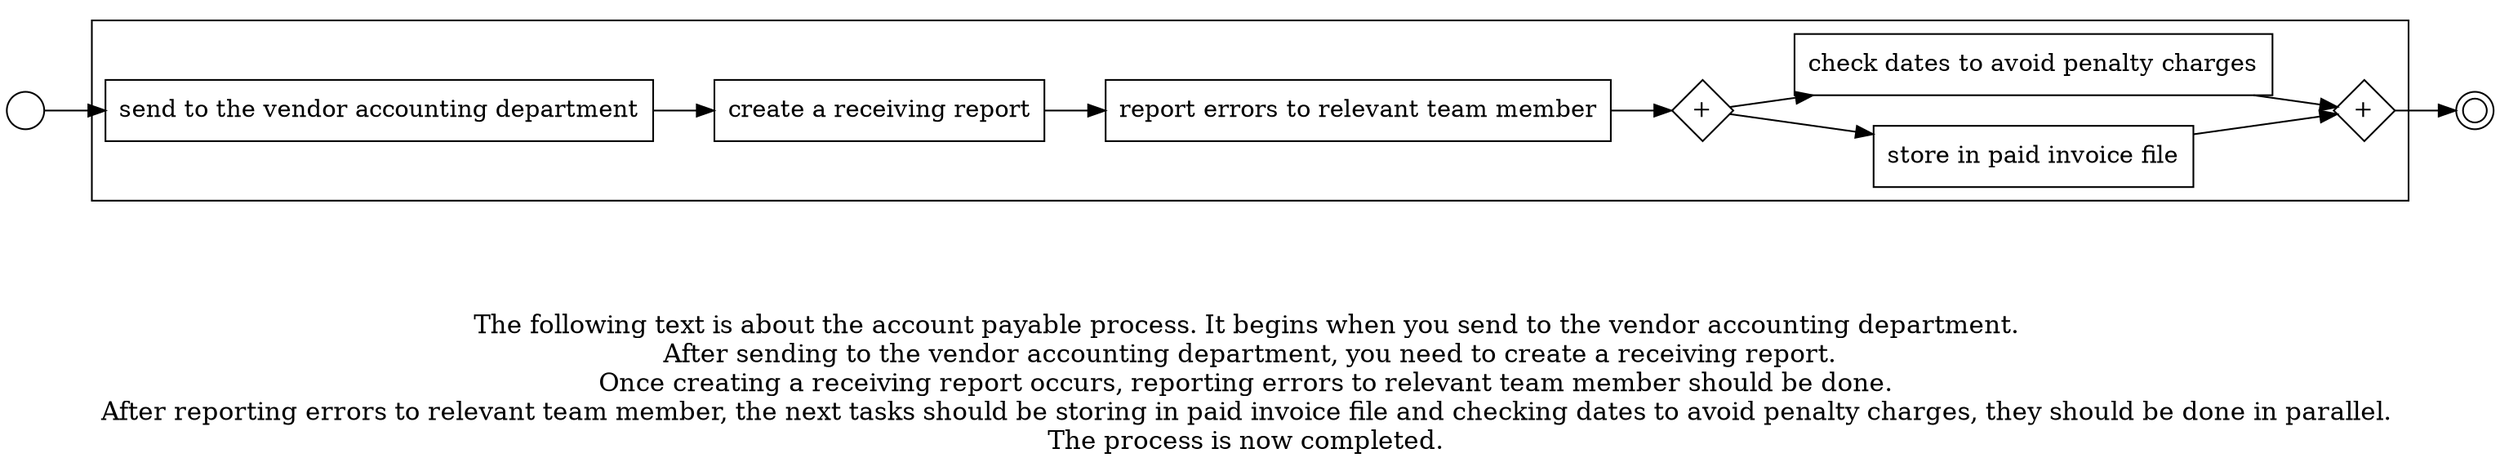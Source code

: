 digraph account_payable_process_60 {
	graph [rankdir=LR]
	START_NODE [label="" shape=circle width=0.3]
	subgraph CLUSTER_0 {
		"send to the vendor accounting department" [shape=box]
		"create a receiving report" [shape=box]
		"send to the vendor accounting department" -> "create a receiving report"
		"report errors to relevant team member" [shape=box]
		"create a receiving report" -> "report errors to relevant team member"
		"AND_SPLIT--4. Payment_PUJL" [label="+" fixedsize=true shape=diamond width=0.5]
		"report errors to relevant team member" -> "AND_SPLIT--4. Payment_PUJL"
		"store in paid invoice file" [shape=box]
		"AND_SPLIT--4. Payment_PUJL" -> "store in paid invoice file"
		"check dates to avoid penalty charges" [shape=box]
		"AND_SPLIT--4. Payment_PUJL" -> "check dates to avoid penalty charges"
		"AND_JOIN--4. Payment_PUJL" [label="+" fixedsize=true shape=diamond width=0.5]
		"store in paid invoice file" -> "AND_JOIN--4. Payment_PUJL"
		"check dates to avoid penalty charges" -> "AND_JOIN--4. Payment_PUJL"
	}
	START_NODE -> "send to the vendor accounting department"
	END_NODE [label="" shape=doublecircle width=0.2]
	"AND_JOIN--4. Payment_PUJL" -> END_NODE
	fontsize=15 label="\n\n
The following text is about the account payable process. It begins when you send to the vendor accounting department. 
After sending to the vendor accounting department, you need to create a receiving report.
Once creating a receiving report occurs, reporting errors to relevant team member should be done. 
After reporting errors to relevant team member, the next tasks should be storing in paid invoice file and checking dates to avoid penalty charges, they should be done in parallel. 
The process is now completed. 
"
}
